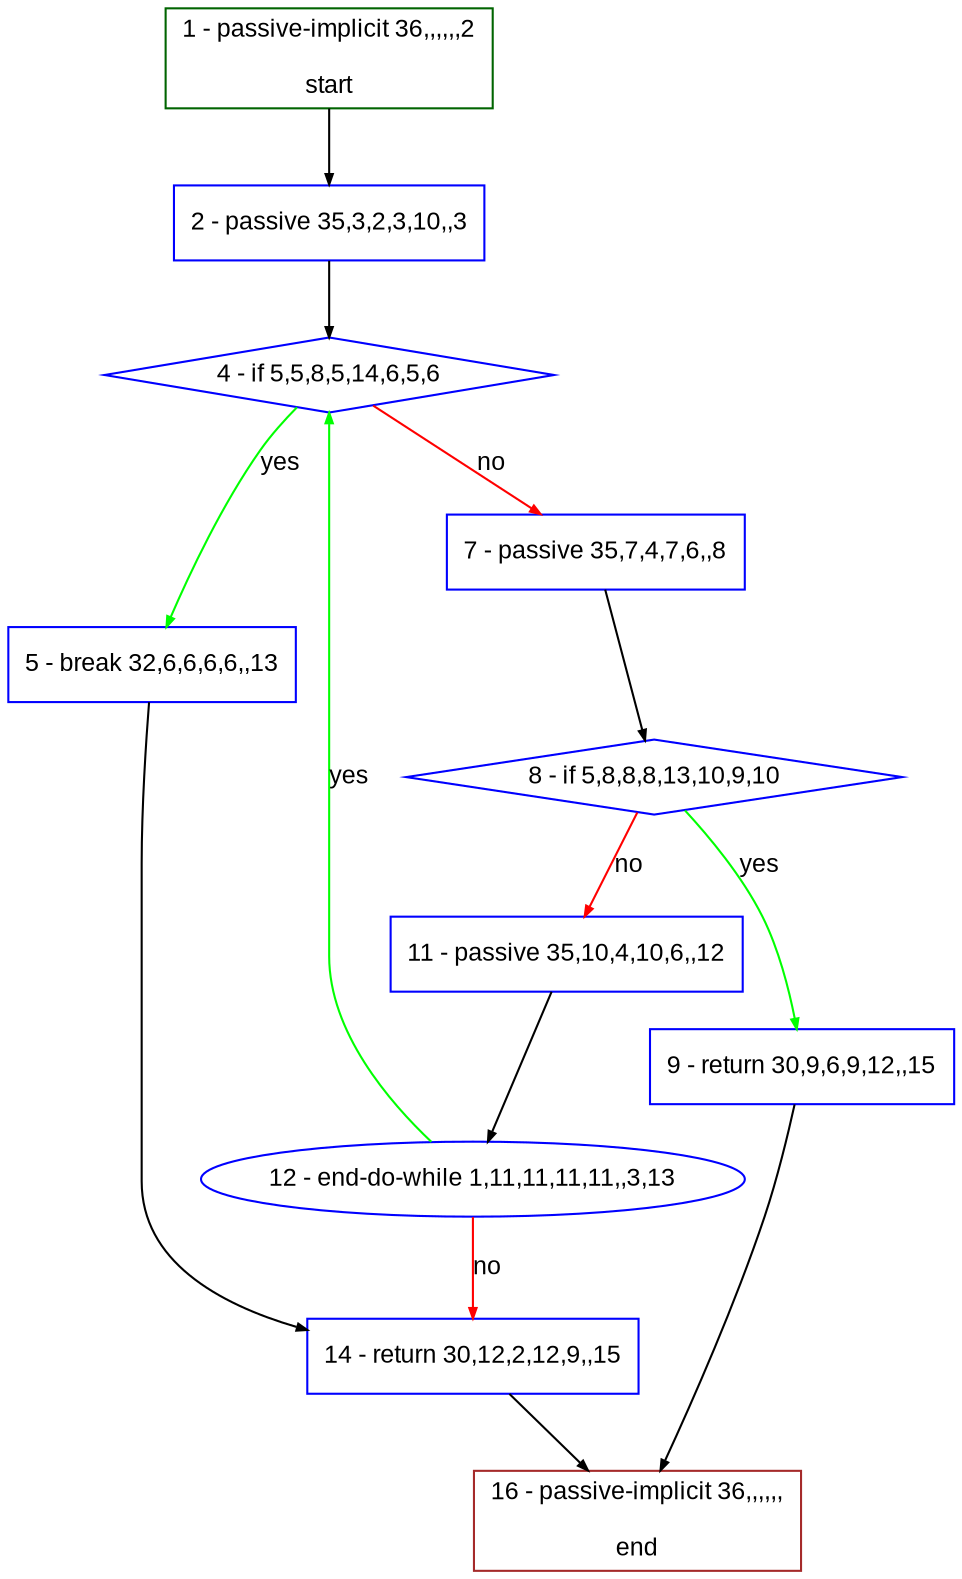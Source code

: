 digraph "" {
  graph [bgcolor="white", fillcolor="#FFFFCC", pack="true", packmode="clust", fontname="Arial", label="", fontsize="12", compound="true", style="rounded,filled"];
  node [node_initialized="no", fillcolor="white", fontname="Arial", label="", color="grey", fontsize="12", fixedsize="false", compound="true", shape="rectangle", style="filled"];
  edge [arrowtail="none", lhead="", fontcolor="black", fontname="Arial", label="", color="black", fontsize="12", arrowhead="normal", arrowsize="0.5", compound="true", ltail="", dir="forward"];
  __N1 [fillcolor="#ffffff", label="2 - passive 35,3,2,3,10,,3", color="#0000ff", shape="box", style="filled"];
  __N2 [fillcolor="#ffffff", label="1 - passive-implicit 36,,,,,,2\n\nstart", color="#006400", shape="box", style="filled"];
  __N3 [fillcolor="#ffffff", label="4 - if 5,5,8,5,14,6,5,6", color="#0000ff", shape="diamond", style="filled"];
  __N4 [fillcolor="#ffffff", label="5 - break 32,6,6,6,6,,13", color="#0000ff", shape="box", style="filled"];
  __N5 [fillcolor="#ffffff", label="7 - passive 35,7,4,7,6,,8", color="#0000ff", shape="box", style="filled"];
  __N6 [fillcolor="#ffffff", label="14 - return 30,12,2,12,9,,15", color="#0000ff", shape="box", style="filled"];
  __N7 [fillcolor="#ffffff", label="8 - if 5,8,8,8,13,10,9,10", color="#0000ff", shape="diamond", style="filled"];
  __N8 [fillcolor="#ffffff", label="9 - return 30,9,6,9,12,,15", color="#0000ff", shape="box", style="filled"];
  __N9 [fillcolor="#ffffff", label="11 - passive 35,10,4,10,6,,12", color="#0000ff", shape="box", style="filled"];
  __N10 [fillcolor="#ffffff", label="16 - passive-implicit 36,,,,,,\n\nend", color="#a52a2a", shape="box", style="filled"];
  __N11 [fillcolor="#ffffff", label="12 - end-do-while 1,11,11,11,11,,3,13", color="#0000ff", shape="oval", style="filled"];
  __N2 -> __N1 [arrowtail="none", color="#000000", label="", arrowhead="normal", dir="forward"];
  __N1 -> __N3 [arrowtail="none", color="#000000", label="", arrowhead="normal", dir="forward"];
  __N3 -> __N4 [arrowtail="none", color="#00ff00", label="yes", arrowhead="normal", dir="forward"];
  __N3 -> __N5 [arrowtail="none", color="#ff0000", label="no", arrowhead="normal", dir="forward"];
  __N4 -> __N6 [arrowtail="none", color="#000000", label="", arrowhead="normal", dir="forward"];
  __N5 -> __N7 [arrowtail="none", color="#000000", label="", arrowhead="normal", dir="forward"];
  __N7 -> __N8 [arrowtail="none", color="#00ff00", label="yes", arrowhead="normal", dir="forward"];
  __N7 -> __N9 [arrowtail="none", color="#ff0000", label="no", arrowhead="normal", dir="forward"];
  __N8 -> __N10 [arrowtail="none", color="#000000", label="", arrowhead="normal", dir="forward"];
  __N9 -> __N11 [arrowtail="none", color="#000000", label="", arrowhead="normal", dir="forward"];
  __N11 -> __N3 [arrowtail="none", color="#00ff00", label="yes", arrowhead="normal", dir="forward"];
  __N11 -> __N6 [arrowtail="none", color="#ff0000", label="no", arrowhead="normal", dir="forward"];
  __N6 -> __N10 [arrowtail="none", color="#000000", label="", arrowhead="normal", dir="forward"];
}
